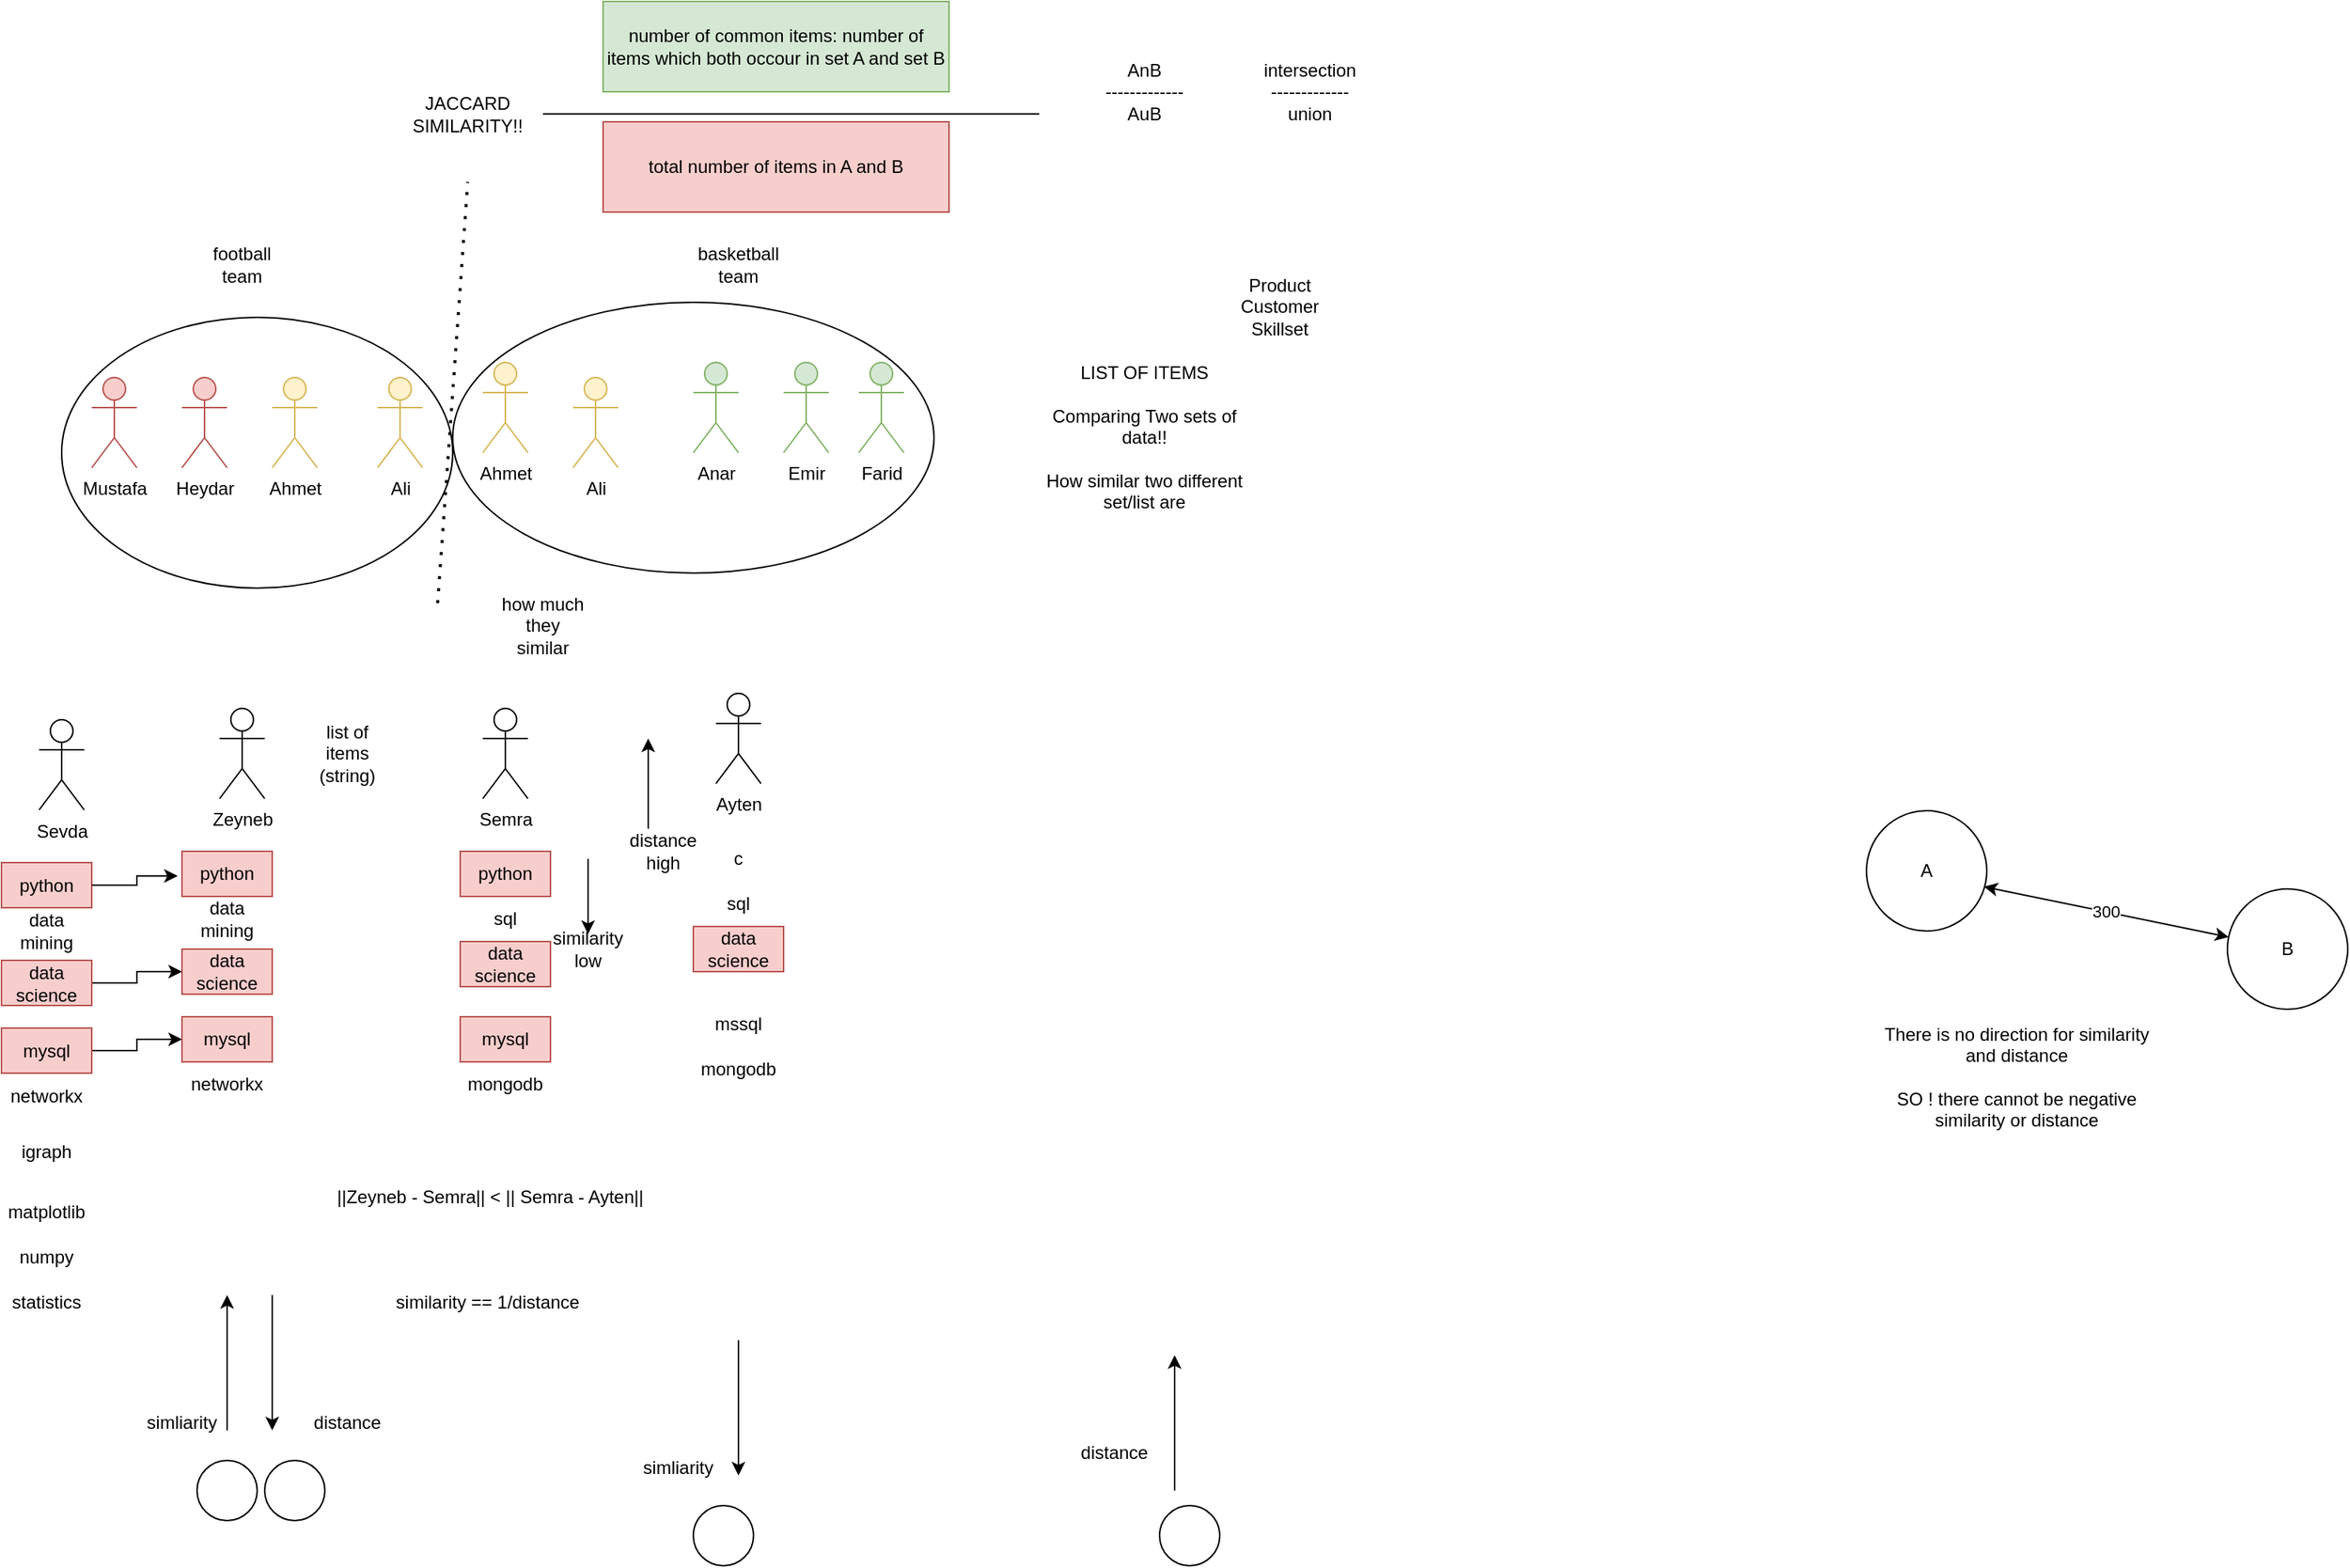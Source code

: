 <mxfile version="24.2.5" type="device">
  <diagram name="Page-1" id="7lTnMzHVV9EdD_e6H52A">
    <mxGraphModel dx="649" dy="401" grid="1" gridSize="10" guides="1" tooltips="1" connect="1" arrows="1" fold="1" page="1" pageScale="1" pageWidth="1654" pageHeight="1169" math="0" shadow="0">
      <root>
        <mxCell id="0" />
        <mxCell id="1" parent="0" />
        <mxCell id="Lmu29EtrBAVmeMRxVqhO-1" value="Ahmet" style="shape=umlActor;verticalLabelPosition=bottom;verticalAlign=top;html=1;outlineConnect=0;fillColor=#fff2cc;strokeColor=#d6b656;" vertex="1" parent="1">
          <mxGeometry x="200" y="270" width="30" height="60" as="geometry" />
        </mxCell>
        <mxCell id="Lmu29EtrBAVmeMRxVqhO-2" value="Ali" style="shape=umlActor;verticalLabelPosition=bottom;verticalAlign=top;html=1;outlineConnect=0;fillColor=#fff2cc;strokeColor=#d6b656;" vertex="1" parent="1">
          <mxGeometry x="270" y="270" width="30" height="60" as="geometry" />
        </mxCell>
        <mxCell id="Lmu29EtrBAVmeMRxVqhO-3" value="Mustafa" style="shape=umlActor;verticalLabelPosition=bottom;verticalAlign=top;html=1;outlineConnect=0;fillColor=#f8cecc;strokeColor=#b85450;" vertex="1" parent="1">
          <mxGeometry x="80" y="270" width="30" height="60" as="geometry" />
        </mxCell>
        <mxCell id="Lmu29EtrBAVmeMRxVqhO-4" value="Heydar" style="shape=umlActor;verticalLabelPosition=bottom;verticalAlign=top;html=1;outlineConnect=0;fillColor=#f8cecc;strokeColor=#b85450;" vertex="1" parent="1">
          <mxGeometry x="140" y="270" width="30" height="60" as="geometry" />
        </mxCell>
        <mxCell id="Lmu29EtrBAVmeMRxVqhO-5" value="Ahmet" style="shape=umlActor;verticalLabelPosition=bottom;verticalAlign=top;html=1;outlineConnect=0;fillColor=#fff2cc;strokeColor=#d6b656;" vertex="1" parent="1">
          <mxGeometry x="340" y="260" width="30" height="60" as="geometry" />
        </mxCell>
        <mxCell id="Lmu29EtrBAVmeMRxVqhO-6" value="Emir" style="shape=umlActor;verticalLabelPosition=bottom;verticalAlign=top;html=1;outlineConnect=0;fillColor=#d5e8d4;strokeColor=#82b366;" vertex="1" parent="1">
          <mxGeometry x="540" y="260" width="30" height="60" as="geometry" />
        </mxCell>
        <mxCell id="Lmu29EtrBAVmeMRxVqhO-7" value="Anar" style="shape=umlActor;verticalLabelPosition=bottom;verticalAlign=top;html=1;outlineConnect=0;fillColor=#d5e8d4;strokeColor=#82b366;" vertex="1" parent="1">
          <mxGeometry x="480" y="260" width="30" height="60" as="geometry" />
        </mxCell>
        <mxCell id="Lmu29EtrBAVmeMRxVqhO-8" value="Ali" style="shape=umlActor;verticalLabelPosition=bottom;verticalAlign=top;html=1;outlineConnect=0;fillColor=#fff2cc;strokeColor=#d6b656;" vertex="1" parent="1">
          <mxGeometry x="400" y="270" width="30" height="60" as="geometry" />
        </mxCell>
        <mxCell id="Lmu29EtrBAVmeMRxVqhO-9" value="Farid" style="shape=umlActor;verticalLabelPosition=bottom;verticalAlign=top;html=1;outlineConnect=0;fillColor=#d5e8d4;strokeColor=#82b366;" vertex="1" parent="1">
          <mxGeometry x="590" y="260" width="30" height="60" as="geometry" />
        </mxCell>
        <mxCell id="Lmu29EtrBAVmeMRxVqhO-11" value="Product&lt;div&gt;Customer&lt;/div&gt;&lt;div&gt;Skillset&lt;/div&gt;&lt;div&gt;&lt;br&gt;&lt;/div&gt;" style="text;html=1;align=center;verticalAlign=middle;whiteSpace=wrap;rounded=0;" vertex="1" parent="1">
          <mxGeometry x="840" y="180" width="60" height="100" as="geometry" />
        </mxCell>
        <mxCell id="Lmu29EtrBAVmeMRxVqhO-12" value="LIST OF ITEMS&lt;div&gt;&lt;br&gt;&lt;/div&gt;&lt;div&gt;Comparing Two sets of data!!&lt;/div&gt;&lt;div&gt;&lt;br&gt;&lt;/div&gt;&lt;div&gt;How similar two different set/list are&lt;/div&gt;" style="text;html=1;align=center;verticalAlign=middle;whiteSpace=wrap;rounded=0;" vertex="1" parent="1">
          <mxGeometry x="710" y="210" width="140" height="200" as="geometry" />
        </mxCell>
        <mxCell id="Lmu29EtrBAVmeMRxVqhO-13" value="football team" style="text;html=1;align=center;verticalAlign=middle;whiteSpace=wrap;rounded=0;" vertex="1" parent="1">
          <mxGeometry x="150" y="180" width="60" height="30" as="geometry" />
        </mxCell>
        <mxCell id="Lmu29EtrBAVmeMRxVqhO-14" value="basketball team" style="text;html=1;align=center;verticalAlign=middle;whiteSpace=wrap;rounded=0;" vertex="1" parent="1">
          <mxGeometry x="480" y="180" width="60" height="30" as="geometry" />
        </mxCell>
        <mxCell id="Lmu29EtrBAVmeMRxVqhO-15" value="" style="endArrow=none;dashed=1;html=1;dashPattern=1 3;strokeWidth=2;rounded=0;" edge="1" parent="1">
          <mxGeometry width="50" height="50" relative="1" as="geometry">
            <mxPoint x="310" y="420" as="sourcePoint" />
            <mxPoint x="330" y="140" as="targetPoint" />
          </mxGeometry>
        </mxCell>
        <mxCell id="Lmu29EtrBAVmeMRxVqhO-16" value="" style="ellipse;whiteSpace=wrap;html=1;fillColor=none;" vertex="1" parent="1">
          <mxGeometry x="60" y="230" width="260" height="180" as="geometry" />
        </mxCell>
        <mxCell id="Lmu29EtrBAVmeMRxVqhO-17" value="" style="ellipse;whiteSpace=wrap;html=1;fillColor=none;" vertex="1" parent="1">
          <mxGeometry x="320" y="220" width="320" height="180" as="geometry" />
        </mxCell>
        <mxCell id="Lmu29EtrBAVmeMRxVqhO-18" value="how much they similar" style="text;html=1;align=center;verticalAlign=middle;whiteSpace=wrap;rounded=0;" vertex="1" parent="1">
          <mxGeometry x="350" y="420" width="60" height="30" as="geometry" />
        </mxCell>
        <mxCell id="Lmu29EtrBAVmeMRxVqhO-19" value="python" style="text;html=1;align=center;verticalAlign=middle;whiteSpace=wrap;rounded=0;fillColor=#f8cecc;strokeColor=#b85450;" vertex="1" parent="1">
          <mxGeometry x="140" y="585" width="60" height="30" as="geometry" />
        </mxCell>
        <mxCell id="Lmu29EtrBAVmeMRxVqhO-20" value="Zeyneb" style="shape=umlActor;verticalLabelPosition=bottom;verticalAlign=top;html=1;outlineConnect=0;" vertex="1" parent="1">
          <mxGeometry x="165" y="490" width="30" height="60" as="geometry" />
        </mxCell>
        <mxCell id="Lmu29EtrBAVmeMRxVqhO-21" value="Semra" style="shape=umlActor;verticalLabelPosition=bottom;verticalAlign=top;html=1;outlineConnect=0;" vertex="1" parent="1">
          <mxGeometry x="340" y="490" width="30" height="60" as="geometry" />
        </mxCell>
        <mxCell id="Lmu29EtrBAVmeMRxVqhO-22" value="python" style="text;html=1;align=center;verticalAlign=middle;whiteSpace=wrap;rounded=0;fillColor=#f8cecc;strokeColor=#b85450;" vertex="1" parent="1">
          <mxGeometry x="325" y="585" width="60" height="30" as="geometry" />
        </mxCell>
        <mxCell id="Lmu29EtrBAVmeMRxVqhO-23" value="sql" style="text;html=1;align=center;verticalAlign=middle;whiteSpace=wrap;rounded=0;" vertex="1" parent="1">
          <mxGeometry x="325" y="615" width="60" height="30" as="geometry" />
        </mxCell>
        <mxCell id="Lmu29EtrBAVmeMRxVqhO-24" value="data mining" style="text;html=1;align=center;verticalAlign=middle;whiteSpace=wrap;rounded=0;" vertex="1" parent="1">
          <mxGeometry x="140" y="615" width="60" height="30" as="geometry" />
        </mxCell>
        <mxCell id="Lmu29EtrBAVmeMRxVqhO-25" value="data science" style="text;html=1;align=center;verticalAlign=middle;whiteSpace=wrap;rounded=0;fillColor=#f8cecc;strokeColor=#b85450;" vertex="1" parent="1">
          <mxGeometry x="140" y="650" width="60" height="30" as="geometry" />
        </mxCell>
        <mxCell id="Lmu29EtrBAVmeMRxVqhO-26" value="data science" style="text;html=1;align=center;verticalAlign=middle;whiteSpace=wrap;rounded=0;fillColor=#f8cecc;strokeColor=#b85450;" vertex="1" parent="1">
          <mxGeometry x="325" y="645" width="60" height="30" as="geometry" />
        </mxCell>
        <mxCell id="Lmu29EtrBAVmeMRxVqhO-27" value="mysql" style="text;html=1;align=center;verticalAlign=middle;whiteSpace=wrap;rounded=0;fillColor=#f8cecc;strokeColor=#b85450;" vertex="1" parent="1">
          <mxGeometry x="325" y="695" width="60" height="30" as="geometry" />
        </mxCell>
        <mxCell id="Lmu29EtrBAVmeMRxVqhO-28" value="mysql" style="text;html=1;align=center;verticalAlign=middle;whiteSpace=wrap;rounded=0;fillColor=#f8cecc;strokeColor=#b85450;" vertex="1" parent="1">
          <mxGeometry x="140" y="695" width="60" height="30" as="geometry" />
        </mxCell>
        <mxCell id="Lmu29EtrBAVmeMRxVqhO-29" value="mongodb" style="text;html=1;align=center;verticalAlign=middle;whiteSpace=wrap;rounded=0;" vertex="1" parent="1">
          <mxGeometry x="325" y="725" width="60" height="30" as="geometry" />
        </mxCell>
        <mxCell id="Lmu29EtrBAVmeMRxVqhO-30" value="networkx" style="text;html=1;align=center;verticalAlign=middle;whiteSpace=wrap;rounded=0;" vertex="1" parent="1">
          <mxGeometry x="140" y="725" width="60" height="30" as="geometry" />
        </mxCell>
        <mxCell id="Lmu29EtrBAVmeMRxVqhO-31" value="list of items&lt;div&gt;(string)&lt;/div&gt;" style="text;html=1;align=center;verticalAlign=middle;whiteSpace=wrap;rounded=0;" vertex="1" parent="1">
          <mxGeometry x="220" y="505" width="60" height="30" as="geometry" />
        </mxCell>
        <mxCell id="Lmu29EtrBAVmeMRxVqhO-32" value="Ayten" style="shape=umlActor;verticalLabelPosition=bottom;verticalAlign=top;html=1;outlineConnect=0;" vertex="1" parent="1">
          <mxGeometry x="495" y="480" width="30" height="60" as="geometry" />
        </mxCell>
        <mxCell id="Lmu29EtrBAVmeMRxVqhO-33" value="c" style="text;html=1;align=center;verticalAlign=middle;whiteSpace=wrap;rounded=0;" vertex="1" parent="1">
          <mxGeometry x="480" y="575" width="60" height="30" as="geometry" />
        </mxCell>
        <mxCell id="Lmu29EtrBAVmeMRxVqhO-34" value="sql" style="text;html=1;align=center;verticalAlign=middle;whiteSpace=wrap;rounded=0;" vertex="1" parent="1">
          <mxGeometry x="480" y="605" width="60" height="30" as="geometry" />
        </mxCell>
        <mxCell id="Lmu29EtrBAVmeMRxVqhO-35" value="data science" style="text;html=1;align=center;verticalAlign=middle;whiteSpace=wrap;rounded=0;fillColor=#f8cecc;strokeColor=#b85450;" vertex="1" parent="1">
          <mxGeometry x="480" y="635" width="60" height="30" as="geometry" />
        </mxCell>
        <mxCell id="Lmu29EtrBAVmeMRxVqhO-36" value="mssql" style="text;html=1;align=center;verticalAlign=middle;whiteSpace=wrap;rounded=0;" vertex="1" parent="1">
          <mxGeometry x="480" y="685" width="60" height="30" as="geometry" />
        </mxCell>
        <mxCell id="Lmu29EtrBAVmeMRxVqhO-37" value="mongodb" style="text;html=1;align=center;verticalAlign=middle;whiteSpace=wrap;rounded=0;" vertex="1" parent="1">
          <mxGeometry x="480" y="715" width="60" height="30" as="geometry" />
        </mxCell>
        <mxCell id="Lmu29EtrBAVmeMRxVqhO-38" value="||Zeyneb - Semra|| &amp;lt; || Semra - Ayten||" style="text;html=1;align=center;verticalAlign=middle;whiteSpace=wrap;rounded=0;" vertex="1" parent="1">
          <mxGeometry x="220" y="800" width="250" height="30" as="geometry" />
        </mxCell>
        <mxCell id="Lmu29EtrBAVmeMRxVqhO-40" value="similarity == 1/distance&amp;nbsp;" style="text;html=1;align=center;verticalAlign=middle;whiteSpace=wrap;rounded=0;" vertex="1" parent="1">
          <mxGeometry x="220" y="870" width="250" height="30" as="geometry" />
        </mxCell>
        <mxCell id="Lmu29EtrBAVmeMRxVqhO-41" value="" style="ellipse;whiteSpace=wrap;html=1;aspect=fixed;" vertex="1" parent="1">
          <mxGeometry x="150" y="990" width="40" height="40" as="geometry" />
        </mxCell>
        <mxCell id="Lmu29EtrBAVmeMRxVqhO-42" value="" style="ellipse;whiteSpace=wrap;html=1;aspect=fixed;" vertex="1" parent="1">
          <mxGeometry x="195" y="990" width="40" height="40" as="geometry" />
        </mxCell>
        <mxCell id="Lmu29EtrBAVmeMRxVqhO-43" value="" style="endArrow=classic;html=1;rounded=0;" edge="1" parent="1">
          <mxGeometry width="50" height="50" relative="1" as="geometry">
            <mxPoint x="170" y="970" as="sourcePoint" />
            <mxPoint x="170" y="880" as="targetPoint" />
          </mxGeometry>
        </mxCell>
        <mxCell id="Lmu29EtrBAVmeMRxVqhO-46" value="simliarity" style="text;html=1;align=center;verticalAlign=middle;whiteSpace=wrap;rounded=0;" vertex="1" parent="1">
          <mxGeometry x="110" y="950" width="60" height="30" as="geometry" />
        </mxCell>
        <mxCell id="Lmu29EtrBAVmeMRxVqhO-47" value="" style="endArrow=classic;html=1;rounded=0;" edge="1" parent="1">
          <mxGeometry width="50" height="50" relative="1" as="geometry">
            <mxPoint x="200" y="880" as="sourcePoint" />
            <mxPoint x="200" y="970" as="targetPoint" />
          </mxGeometry>
        </mxCell>
        <mxCell id="Lmu29EtrBAVmeMRxVqhO-48" value="distance" style="text;html=1;align=center;verticalAlign=middle;whiteSpace=wrap;rounded=0;" vertex="1" parent="1">
          <mxGeometry x="220" y="950" width="60" height="30" as="geometry" />
        </mxCell>
        <mxCell id="Lmu29EtrBAVmeMRxVqhO-49" value="" style="ellipse;whiteSpace=wrap;html=1;aspect=fixed;" vertex="1" parent="1">
          <mxGeometry x="480" y="1020" width="40" height="40" as="geometry" />
        </mxCell>
        <mxCell id="Lmu29EtrBAVmeMRxVqhO-50" value="" style="ellipse;whiteSpace=wrap;html=1;aspect=fixed;" vertex="1" parent="1">
          <mxGeometry x="790" y="1020" width="40" height="40" as="geometry" />
        </mxCell>
        <mxCell id="Lmu29EtrBAVmeMRxVqhO-51" value="" style="endArrow=classic;html=1;rounded=0;" edge="1" parent="1">
          <mxGeometry width="50" height="50" relative="1" as="geometry">
            <mxPoint x="800" y="1010" as="sourcePoint" />
            <mxPoint x="800" y="920" as="targetPoint" />
          </mxGeometry>
        </mxCell>
        <mxCell id="Lmu29EtrBAVmeMRxVqhO-52" value="simliarity" style="text;html=1;align=center;verticalAlign=middle;whiteSpace=wrap;rounded=0;" vertex="1" parent="1">
          <mxGeometry x="440" y="980" width="60" height="30" as="geometry" />
        </mxCell>
        <mxCell id="Lmu29EtrBAVmeMRxVqhO-53" value="" style="endArrow=classic;html=1;rounded=0;" edge="1" parent="1">
          <mxGeometry width="50" height="50" relative="1" as="geometry">
            <mxPoint x="510" y="910" as="sourcePoint" />
            <mxPoint x="510" y="1000" as="targetPoint" />
          </mxGeometry>
        </mxCell>
        <mxCell id="Lmu29EtrBAVmeMRxVqhO-54" value="distance" style="text;html=1;align=center;verticalAlign=middle;whiteSpace=wrap;rounded=0;" vertex="1" parent="1">
          <mxGeometry x="730" y="970" width="60" height="30" as="geometry" />
        </mxCell>
        <mxCell id="Lmu29EtrBAVmeMRxVqhO-55" value="" style="endArrow=classic;html=1;rounded=0;" edge="1" parent="1">
          <mxGeometry width="50" height="50" relative="1" as="geometry">
            <mxPoint x="410" y="590" as="sourcePoint" />
            <mxPoint x="410" y="640" as="targetPoint" />
          </mxGeometry>
        </mxCell>
        <mxCell id="Lmu29EtrBAVmeMRxVqhO-56" value="similarity&lt;div&gt;low&lt;/div&gt;" style="text;html=1;align=center;verticalAlign=middle;whiteSpace=wrap;rounded=0;" vertex="1" parent="1">
          <mxGeometry x="380" y="635" width="60" height="30" as="geometry" />
        </mxCell>
        <mxCell id="Lmu29EtrBAVmeMRxVqhO-57" value="distance&lt;div&gt;high&lt;/div&gt;" style="text;html=1;align=center;verticalAlign=middle;whiteSpace=wrap;rounded=0;" vertex="1" parent="1">
          <mxGeometry x="430" y="570" width="60" height="30" as="geometry" />
        </mxCell>
        <mxCell id="Lmu29EtrBAVmeMRxVqhO-58" value="" style="endArrow=classic;html=1;rounded=0;" edge="1" parent="1">
          <mxGeometry width="50" height="50" relative="1" as="geometry">
            <mxPoint x="450" y="570" as="sourcePoint" />
            <mxPoint x="450" y="510" as="targetPoint" />
          </mxGeometry>
        </mxCell>
        <mxCell id="Lmu29EtrBAVmeMRxVqhO-59" value="JACCARD SIMILARITY!!" style="text;html=1;align=center;verticalAlign=middle;whiteSpace=wrap;rounded=0;" vertex="1" parent="1">
          <mxGeometry x="300" y="80" width="60" height="30" as="geometry" />
        </mxCell>
        <mxCell id="Lmu29EtrBAVmeMRxVqhO-61" value="number of common items: number of items which both occour in set A and set B" style="text;html=1;align=center;verticalAlign=middle;whiteSpace=wrap;rounded=0;fillColor=#d5e8d4;strokeColor=#82b366;" vertex="1" parent="1">
          <mxGeometry x="420" y="20" width="230" height="60" as="geometry" />
        </mxCell>
        <mxCell id="Lmu29EtrBAVmeMRxVqhO-62" value="python" style="text;html=1;align=center;verticalAlign=middle;whiteSpace=wrap;rounded=0;fillColor=#f8cecc;strokeColor=#b85450;" vertex="1" parent="1">
          <mxGeometry x="20" y="592.5" width="60" height="30" as="geometry" />
        </mxCell>
        <mxCell id="Lmu29EtrBAVmeMRxVqhO-63" value="Sevda" style="shape=umlActor;verticalLabelPosition=bottom;verticalAlign=top;html=1;outlineConnect=0;" vertex="1" parent="1">
          <mxGeometry x="45" y="497.5" width="30" height="60" as="geometry" />
        </mxCell>
        <mxCell id="Lmu29EtrBAVmeMRxVqhO-64" value="data mining" style="text;html=1;align=center;verticalAlign=middle;whiteSpace=wrap;rounded=0;" vertex="1" parent="1">
          <mxGeometry x="20" y="622.5" width="60" height="30" as="geometry" />
        </mxCell>
        <mxCell id="Lmu29EtrBAVmeMRxVqhO-72" style="edgeStyle=orthogonalEdgeStyle;rounded=0;orthogonalLoop=1;jettySize=auto;html=1;entryX=0;entryY=0.5;entryDx=0;entryDy=0;" edge="1" parent="1" source="Lmu29EtrBAVmeMRxVqhO-65" target="Lmu29EtrBAVmeMRxVqhO-25">
          <mxGeometry relative="1" as="geometry" />
        </mxCell>
        <mxCell id="Lmu29EtrBAVmeMRxVqhO-65" value="data science" style="text;html=1;align=center;verticalAlign=middle;whiteSpace=wrap;rounded=0;fillColor=#f8cecc;strokeColor=#b85450;" vertex="1" parent="1">
          <mxGeometry x="20" y="657.5" width="60" height="30" as="geometry" />
        </mxCell>
        <mxCell id="Lmu29EtrBAVmeMRxVqhO-74" style="edgeStyle=orthogonalEdgeStyle;rounded=0;orthogonalLoop=1;jettySize=auto;html=1;entryX=0;entryY=0.5;entryDx=0;entryDy=0;" edge="1" parent="1" source="Lmu29EtrBAVmeMRxVqhO-66" target="Lmu29EtrBAVmeMRxVqhO-28">
          <mxGeometry relative="1" as="geometry" />
        </mxCell>
        <mxCell id="Lmu29EtrBAVmeMRxVqhO-66" value="mysql" style="text;html=1;align=center;verticalAlign=middle;whiteSpace=wrap;rounded=0;fillColor=#f8cecc;strokeColor=#b85450;" vertex="1" parent="1">
          <mxGeometry x="20" y="702.5" width="60" height="30" as="geometry" />
        </mxCell>
        <mxCell id="Lmu29EtrBAVmeMRxVqhO-67" value="networkx" style="text;html=1;align=center;verticalAlign=middle;whiteSpace=wrap;rounded=0;" vertex="1" parent="1">
          <mxGeometry x="20" y="732.5" width="60" height="30" as="geometry" />
        </mxCell>
        <mxCell id="Lmu29EtrBAVmeMRxVqhO-68" value="igraph" style="text;html=1;align=center;verticalAlign=middle;whiteSpace=wrap;rounded=0;" vertex="1" parent="1">
          <mxGeometry x="20" y="770" width="60" height="30" as="geometry" />
        </mxCell>
        <mxCell id="Lmu29EtrBAVmeMRxVqhO-69" value="matplotlib" style="text;html=1;align=center;verticalAlign=middle;whiteSpace=wrap;rounded=0;" vertex="1" parent="1">
          <mxGeometry x="20" y="810" width="60" height="30" as="geometry" />
        </mxCell>
        <mxCell id="Lmu29EtrBAVmeMRxVqhO-70" value="numpy" style="text;html=1;align=center;verticalAlign=middle;whiteSpace=wrap;rounded=0;" vertex="1" parent="1">
          <mxGeometry x="20" y="840" width="60" height="30" as="geometry" />
        </mxCell>
        <mxCell id="Lmu29EtrBAVmeMRxVqhO-71" value="statistics" style="text;html=1;align=center;verticalAlign=middle;whiteSpace=wrap;rounded=0;" vertex="1" parent="1">
          <mxGeometry x="20" y="870" width="60" height="30" as="geometry" />
        </mxCell>
        <mxCell id="Lmu29EtrBAVmeMRxVqhO-73" style="edgeStyle=orthogonalEdgeStyle;rounded=0;orthogonalLoop=1;jettySize=auto;html=1;entryX=-0.047;entryY=0.546;entryDx=0;entryDy=0;entryPerimeter=0;" edge="1" parent="1" source="Lmu29EtrBAVmeMRxVqhO-62" target="Lmu29EtrBAVmeMRxVqhO-19">
          <mxGeometry relative="1" as="geometry" />
        </mxCell>
        <mxCell id="Lmu29EtrBAVmeMRxVqhO-75" value="" style="endArrow=none;html=1;rounded=0;" edge="1" parent="1">
          <mxGeometry width="50" height="50" relative="1" as="geometry">
            <mxPoint x="380" y="94.76" as="sourcePoint" />
            <mxPoint x="710" y="94.76" as="targetPoint" />
          </mxGeometry>
        </mxCell>
        <mxCell id="Lmu29EtrBAVmeMRxVqhO-76" value="total number of items in A and B" style="text;html=1;align=center;verticalAlign=middle;whiteSpace=wrap;rounded=0;fillColor=#f8cecc;strokeColor=#b85450;" vertex="1" parent="1">
          <mxGeometry x="420" y="100" width="230" height="60" as="geometry" />
        </mxCell>
        <mxCell id="Lmu29EtrBAVmeMRxVqhO-77" value="AnB&lt;div&gt;-------------&lt;/div&gt;&lt;div&gt;AuB&lt;/div&gt;" style="text;html=1;align=center;verticalAlign=middle;whiteSpace=wrap;rounded=0;" vertex="1" parent="1">
          <mxGeometry x="740" y="30" width="80" height="100" as="geometry" />
        </mxCell>
        <mxCell id="Lmu29EtrBAVmeMRxVqhO-78" value="&lt;div&gt;intersection&lt;/div&gt;&lt;div&gt;-------------&lt;/div&gt;&lt;div&gt;union&lt;/div&gt;" style="text;html=1;align=center;verticalAlign=middle;whiteSpace=wrap;rounded=0;" vertex="1" parent="1">
          <mxGeometry x="850" y="30" width="80" height="100" as="geometry" />
        </mxCell>
        <mxCell id="Lmu29EtrBAVmeMRxVqhO-79" value="" style="shape=image;verticalLabelPosition=bottom;labelBackgroundColor=default;verticalAlign=top;aspect=fixed;imageAspect=0;image=https://media.geeksforgeeks.org/wp-content/uploads/20211223145401/Jaccard.jpg;" vertex="1" parent="1">
          <mxGeometry x="970" y="60" width="590" height="380" as="geometry" />
        </mxCell>
        <mxCell id="Lmu29EtrBAVmeMRxVqhO-80" value="A" style="ellipse;whiteSpace=wrap;html=1;aspect=fixed;" vertex="1" parent="1">
          <mxGeometry x="1260" y="558" width="80" height="80" as="geometry" />
        </mxCell>
        <mxCell id="Lmu29EtrBAVmeMRxVqhO-81" value="B" style="ellipse;whiteSpace=wrap;html=1;aspect=fixed;" vertex="1" parent="1">
          <mxGeometry x="1500" y="610" width="80" height="80" as="geometry" />
        </mxCell>
        <mxCell id="Lmu29EtrBAVmeMRxVqhO-82" value="300" style="endArrow=classic;startArrow=classic;html=1;rounded=0;exitX=0.977;exitY=0.632;exitDx=0;exitDy=0;exitPerimeter=0;" edge="1" parent="1" source="Lmu29EtrBAVmeMRxVqhO-80" target="Lmu29EtrBAVmeMRxVqhO-81">
          <mxGeometry width="50" height="50" relative="1" as="geometry">
            <mxPoint x="1340" y="690" as="sourcePoint" />
            <mxPoint x="1390" y="640" as="targetPoint" />
          </mxGeometry>
        </mxCell>
        <mxCell id="Lmu29EtrBAVmeMRxVqhO-83" value="There is no direction for similarity and distance&lt;div&gt;&lt;br&gt;&lt;/div&gt;&lt;div&gt;SO ! there cannot be negative similarity or distance&lt;/div&gt;" style="text;html=1;align=center;verticalAlign=middle;whiteSpace=wrap;rounded=0;" vertex="1" parent="1">
          <mxGeometry x="1270" y="690" width="180" height="90" as="geometry" />
        </mxCell>
      </root>
    </mxGraphModel>
  </diagram>
</mxfile>
